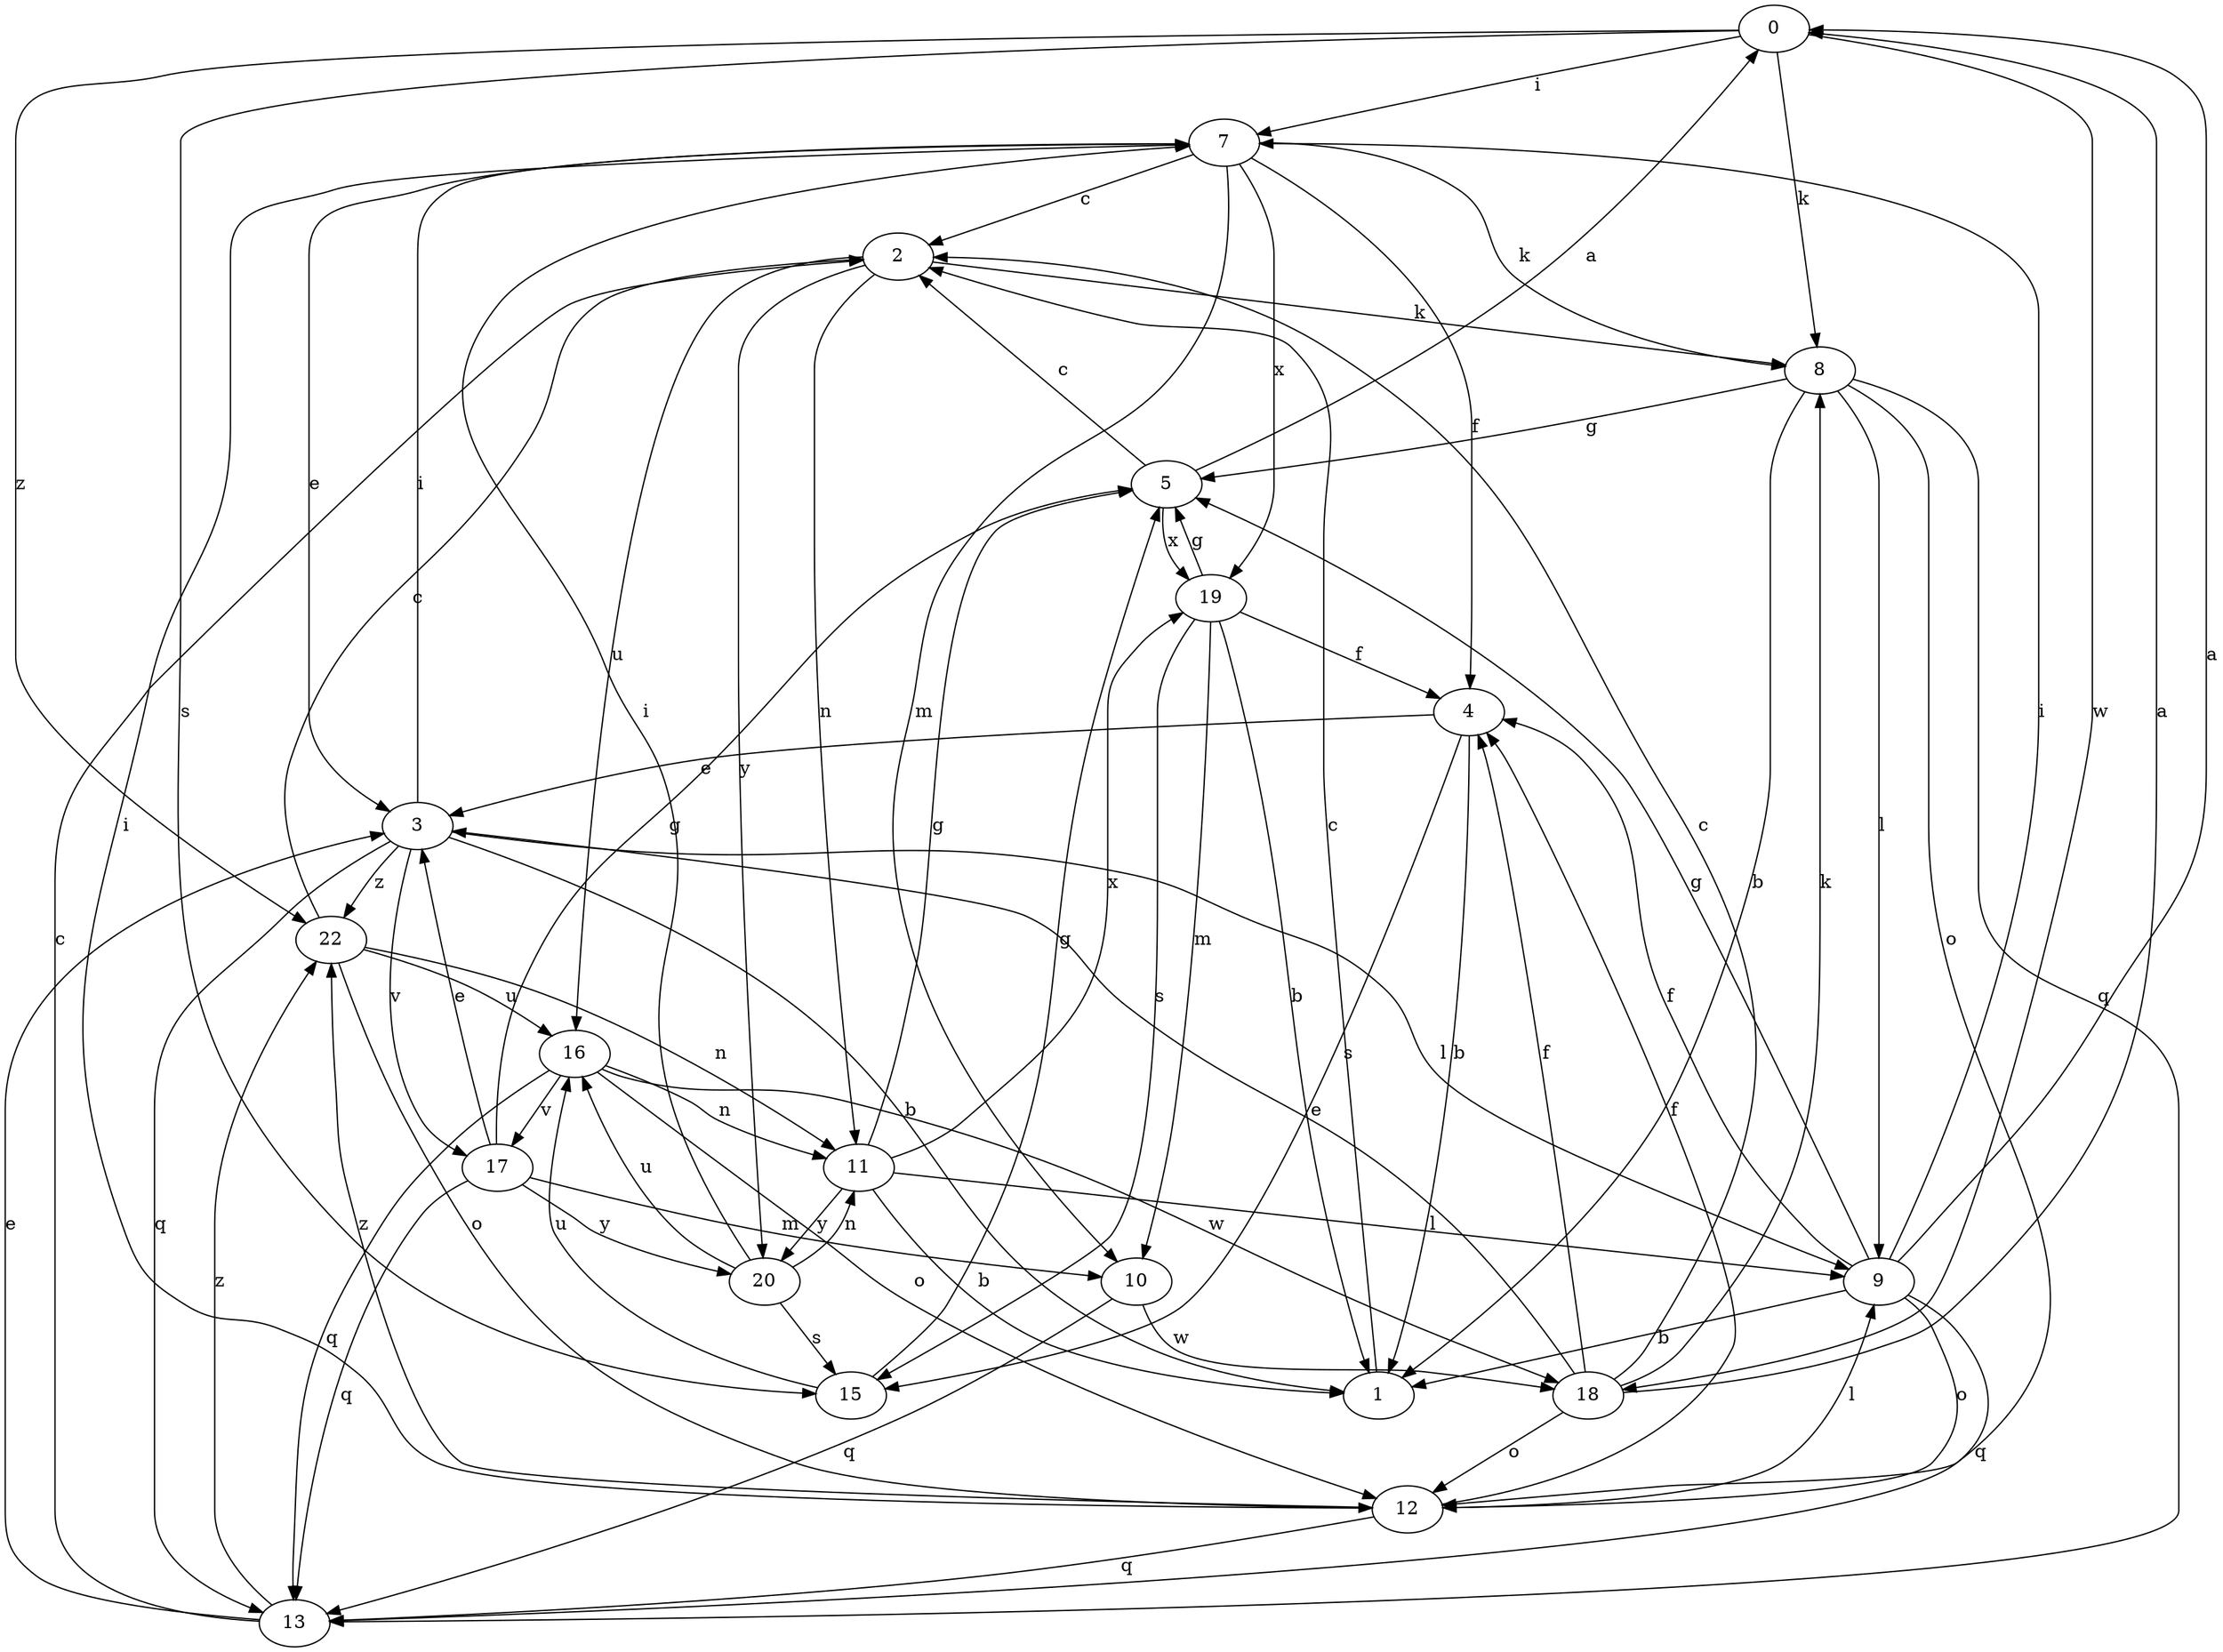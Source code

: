 strict digraph  {
0;
1;
2;
3;
4;
5;
7;
8;
9;
10;
11;
12;
13;
15;
16;
17;
18;
19;
20;
22;
0 -> 7  [label=i];
0 -> 8  [label=k];
0 -> 15  [label=s];
0 -> 18  [label=w];
0 -> 22  [label=z];
1 -> 2  [label=c];
2 -> 8  [label=k];
2 -> 11  [label=n];
2 -> 16  [label=u];
2 -> 20  [label=y];
3 -> 1  [label=b];
3 -> 7  [label=i];
3 -> 9  [label=l];
3 -> 13  [label=q];
3 -> 17  [label=v];
3 -> 22  [label=z];
4 -> 1  [label=b];
4 -> 3  [label=e];
4 -> 15  [label=s];
5 -> 0  [label=a];
5 -> 2  [label=c];
5 -> 19  [label=x];
7 -> 2  [label=c];
7 -> 3  [label=e];
7 -> 4  [label=f];
7 -> 8  [label=k];
7 -> 10  [label=m];
7 -> 19  [label=x];
8 -> 1  [label=b];
8 -> 5  [label=g];
8 -> 9  [label=l];
8 -> 12  [label=o];
8 -> 13  [label=q];
9 -> 0  [label=a];
9 -> 1  [label=b];
9 -> 4  [label=f];
9 -> 5  [label=g];
9 -> 7  [label=i];
9 -> 12  [label=o];
9 -> 13  [label=q];
10 -> 13  [label=q];
10 -> 18  [label=w];
11 -> 1  [label=b];
11 -> 5  [label=g];
11 -> 9  [label=l];
11 -> 19  [label=x];
11 -> 20  [label=y];
12 -> 4  [label=f];
12 -> 7  [label=i];
12 -> 9  [label=l];
12 -> 13  [label=q];
12 -> 22  [label=z];
13 -> 2  [label=c];
13 -> 3  [label=e];
13 -> 22  [label=z];
15 -> 5  [label=g];
15 -> 16  [label=u];
16 -> 11  [label=n];
16 -> 12  [label=o];
16 -> 13  [label=q];
16 -> 17  [label=v];
16 -> 18  [label=w];
17 -> 3  [label=e];
17 -> 5  [label=g];
17 -> 10  [label=m];
17 -> 13  [label=q];
17 -> 20  [label=y];
18 -> 0  [label=a];
18 -> 2  [label=c];
18 -> 3  [label=e];
18 -> 4  [label=f];
18 -> 8  [label=k];
18 -> 12  [label=o];
19 -> 1  [label=b];
19 -> 4  [label=f];
19 -> 5  [label=g];
19 -> 10  [label=m];
19 -> 15  [label=s];
20 -> 7  [label=i];
20 -> 11  [label=n];
20 -> 15  [label=s];
20 -> 16  [label=u];
22 -> 2  [label=c];
22 -> 11  [label=n];
22 -> 12  [label=o];
22 -> 16  [label=u];
}
